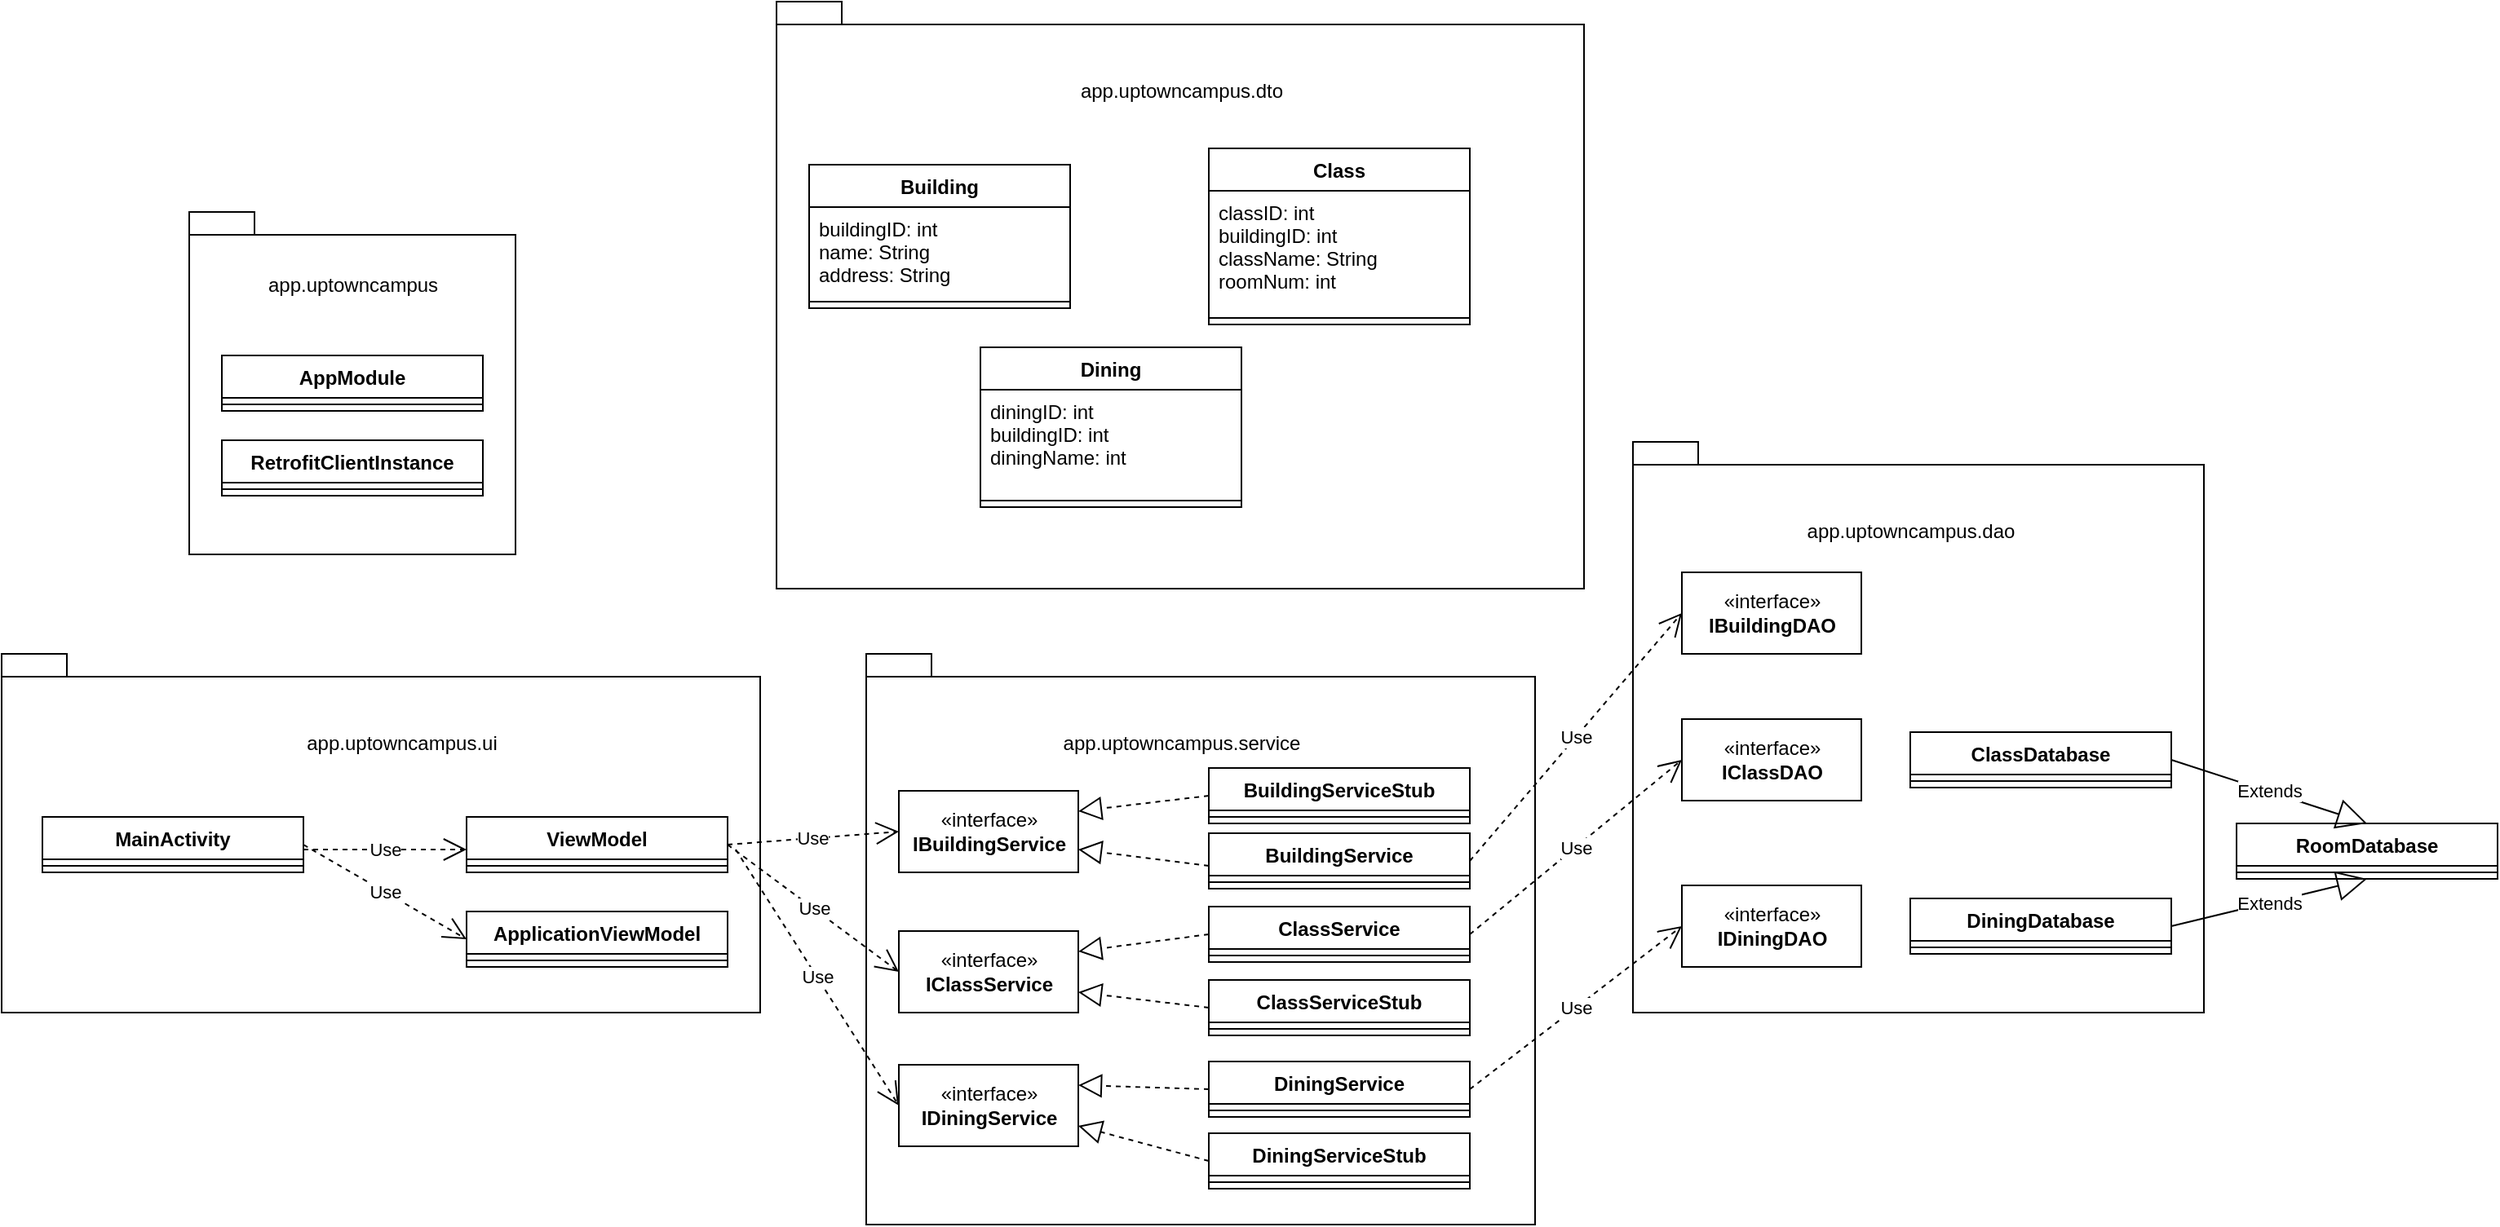 <mxfile version="20.4.0" type="github">
  <diagram id="C5RBs43oDa-KdzZeNtuy" name="Page-1">
    <mxGraphModel dx="1381" dy="795" grid="1" gridSize="10" guides="1" tooltips="1" connect="1" arrows="1" fold="1" page="1" pageScale="1" pageWidth="827" pageHeight="1169" math="0" shadow="0">
      <root>
        <mxCell id="WIyWlLk6GJQsqaUBKTNV-0" />
        <mxCell id="WIyWlLk6GJQsqaUBKTNV-1" parent="WIyWlLk6GJQsqaUBKTNV-0" />
        <mxCell id="jD5MXzvCS2VLBwQkLJYc-0" value="" style="shape=folder;fontStyle=1;spacingTop=2;tabWidth=40;tabHeight=14;tabPosition=left;html=1;" parent="WIyWlLk6GJQsqaUBKTNV-1" vertex="1">
          <mxGeometry x="155" y="159" width="200" height="210" as="geometry" />
        </mxCell>
        <mxCell id="jD5MXzvCS2VLBwQkLJYc-5" value="app.uptowncampus" style="text;html=1;align=center;verticalAlign=middle;resizable=0;points=[];autosize=1;strokeColor=none;fillColor=none;" parent="WIyWlLk6GJQsqaUBKTNV-1" vertex="1">
          <mxGeometry x="190" y="189" width="130" height="30" as="geometry" />
        </mxCell>
        <mxCell id="jD5MXzvCS2VLBwQkLJYc-6" value="" style="shape=folder;fontStyle=1;spacingTop=2;tabWidth=40;tabHeight=14;tabPosition=left;html=1;" parent="WIyWlLk6GJQsqaUBKTNV-1" vertex="1">
          <mxGeometry x="515" y="30" width="495" height="360" as="geometry" />
        </mxCell>
        <mxCell id="jD5MXzvCS2VLBwQkLJYc-7" value="app.uptowncampus.dto" style="text;html=1;align=center;verticalAlign=middle;resizable=0;points=[];autosize=1;strokeColor=none;fillColor=none;" parent="WIyWlLk6GJQsqaUBKTNV-1" vertex="1">
          <mxGeometry x="687.5" y="70" width="150" height="30" as="geometry" />
        </mxCell>
        <mxCell id="jD5MXzvCS2VLBwQkLJYc-12" value="AppModule" style="swimlane;fontStyle=1;align=center;verticalAlign=top;childLayout=stackLayout;horizontal=1;startSize=26;horizontalStack=0;resizeParent=1;resizeParentMax=0;resizeLast=0;collapsible=1;marginBottom=0;" parent="WIyWlLk6GJQsqaUBKTNV-1" vertex="1">
          <mxGeometry x="175" y="247" width="160" height="34" as="geometry" />
        </mxCell>
        <mxCell id="jD5MXzvCS2VLBwQkLJYc-14" value="" style="line;strokeWidth=1;fillColor=none;align=left;verticalAlign=middle;spacingTop=-1;spacingLeft=3;spacingRight=3;rotatable=0;labelPosition=right;points=[];portConstraint=eastwest;strokeColor=inherit;" parent="jD5MXzvCS2VLBwQkLJYc-12" vertex="1">
          <mxGeometry y="26" width="160" height="8" as="geometry" />
        </mxCell>
        <mxCell id="jD5MXzvCS2VLBwQkLJYc-16" value="RetrofitClientInstance" style="swimlane;fontStyle=1;align=center;verticalAlign=top;childLayout=stackLayout;horizontal=1;startSize=26;horizontalStack=0;resizeParent=1;resizeParentMax=0;resizeLast=0;collapsible=1;marginBottom=0;" parent="WIyWlLk6GJQsqaUBKTNV-1" vertex="1">
          <mxGeometry x="175" y="299" width="160" height="34" as="geometry" />
        </mxCell>
        <mxCell id="jD5MXzvCS2VLBwQkLJYc-17" value="" style="line;strokeWidth=1;fillColor=none;align=left;verticalAlign=middle;spacingTop=-1;spacingLeft=3;spacingRight=3;rotatable=0;labelPosition=right;points=[];portConstraint=eastwest;strokeColor=inherit;" parent="jD5MXzvCS2VLBwQkLJYc-16" vertex="1">
          <mxGeometry y="26" width="160" height="8" as="geometry" />
        </mxCell>
        <mxCell id="jD5MXzvCS2VLBwQkLJYc-18" value="Building" style="swimlane;fontStyle=1;align=center;verticalAlign=top;childLayout=stackLayout;horizontal=1;startSize=26;horizontalStack=0;resizeParent=1;resizeParentMax=0;resizeLast=0;collapsible=1;marginBottom=0;" parent="WIyWlLk6GJQsqaUBKTNV-1" vertex="1">
          <mxGeometry x="535" y="130" width="160" height="88" as="geometry" />
        </mxCell>
        <mxCell id="jD5MXzvCS2VLBwQkLJYc-19" value="buildingID: int&#xa;name: String&#xa;address: String" style="text;strokeColor=none;fillColor=none;align=left;verticalAlign=top;spacingLeft=4;spacingRight=4;overflow=hidden;rotatable=0;points=[[0,0.5],[1,0.5]];portConstraint=eastwest;" parent="jD5MXzvCS2VLBwQkLJYc-18" vertex="1">
          <mxGeometry y="26" width="160" height="54" as="geometry" />
        </mxCell>
        <mxCell id="jD5MXzvCS2VLBwQkLJYc-20" value="" style="line;strokeWidth=1;fillColor=none;align=left;verticalAlign=middle;spacingTop=-1;spacingLeft=3;spacingRight=3;rotatable=0;labelPosition=right;points=[];portConstraint=eastwest;strokeColor=inherit;" parent="jD5MXzvCS2VLBwQkLJYc-18" vertex="1">
          <mxGeometry y="80" width="160" height="8" as="geometry" />
        </mxCell>
        <mxCell id="jD5MXzvCS2VLBwQkLJYc-22" value="" style="shape=folder;fontStyle=1;spacingTop=2;tabWidth=40;tabHeight=14;tabPosition=left;html=1;" parent="WIyWlLk6GJQsqaUBKTNV-1" vertex="1">
          <mxGeometry x="40" y="430" width="465" height="220" as="geometry" />
        </mxCell>
        <mxCell id="jD5MXzvCS2VLBwQkLJYc-23" value="app.uptowncampus.ui" style="text;html=1;align=center;verticalAlign=middle;resizable=0;points=[];autosize=1;strokeColor=none;fillColor=none;" parent="WIyWlLk6GJQsqaUBKTNV-1" vertex="1">
          <mxGeometry x="215" y="470" width="140" height="30" as="geometry" />
        </mxCell>
        <mxCell id="jD5MXzvCS2VLBwQkLJYc-24" value="MainActivity" style="swimlane;fontStyle=1;align=center;verticalAlign=top;childLayout=stackLayout;horizontal=1;startSize=26;horizontalStack=0;resizeParent=1;resizeParentMax=0;resizeLast=0;collapsible=1;marginBottom=0;" parent="WIyWlLk6GJQsqaUBKTNV-1" vertex="1">
          <mxGeometry x="65" y="530" width="160" height="34" as="geometry" />
        </mxCell>
        <mxCell id="jD5MXzvCS2VLBwQkLJYc-26" value="" style="line;strokeWidth=1;fillColor=none;align=left;verticalAlign=middle;spacingTop=-1;spacingLeft=3;spacingRight=3;rotatable=0;labelPosition=right;points=[];portConstraint=eastwest;strokeColor=inherit;" parent="jD5MXzvCS2VLBwQkLJYc-24" vertex="1">
          <mxGeometry y="26" width="160" height="8" as="geometry" />
        </mxCell>
        <mxCell id="jD5MXzvCS2VLBwQkLJYc-28" value="ViewModel" style="swimlane;fontStyle=1;align=center;verticalAlign=top;childLayout=stackLayout;horizontal=1;startSize=26;horizontalStack=0;resizeParent=1;resizeParentMax=0;resizeLast=0;collapsible=1;marginBottom=0;" parent="WIyWlLk6GJQsqaUBKTNV-1" vertex="1">
          <mxGeometry x="325" y="530" width="160" height="34" as="geometry" />
        </mxCell>
        <mxCell id="jD5MXzvCS2VLBwQkLJYc-29" value="" style="line;strokeWidth=1;fillColor=none;align=left;verticalAlign=middle;spacingTop=-1;spacingLeft=3;spacingRight=3;rotatable=0;labelPosition=right;points=[];portConstraint=eastwest;strokeColor=inherit;" parent="jD5MXzvCS2VLBwQkLJYc-28" vertex="1">
          <mxGeometry y="26" width="160" height="8" as="geometry" />
        </mxCell>
        <mxCell id="jD5MXzvCS2VLBwQkLJYc-30" value="Use" style="endArrow=open;endSize=12;dashed=1;html=1;rounded=0;" parent="WIyWlLk6GJQsqaUBKTNV-1" edge="1">
          <mxGeometry width="160" relative="1" as="geometry">
            <mxPoint x="225" y="550" as="sourcePoint" />
            <mxPoint x="325" y="550" as="targetPoint" />
          </mxGeometry>
        </mxCell>
        <mxCell id="jD5MXzvCS2VLBwQkLJYc-31" value="" style="shape=folder;fontStyle=1;spacingTop=2;tabWidth=40;tabHeight=14;tabPosition=left;html=1;" parent="WIyWlLk6GJQsqaUBKTNV-1" vertex="1">
          <mxGeometry x="570" y="430" width="410" height="350" as="geometry" />
        </mxCell>
        <mxCell id="jD5MXzvCS2VLBwQkLJYc-32" value="app.uptowncampus.service" style="text;html=1;align=center;verticalAlign=middle;resizable=0;points=[];autosize=1;strokeColor=none;fillColor=none;" parent="WIyWlLk6GJQsqaUBKTNV-1" vertex="1">
          <mxGeometry x="677.5" y="470" width="170" height="30" as="geometry" />
        </mxCell>
        <mxCell id="jD5MXzvCS2VLBwQkLJYc-41" value="BuildingService" style="swimlane;fontStyle=1;align=center;verticalAlign=top;childLayout=stackLayout;horizontal=1;startSize=26;horizontalStack=0;resizeParent=1;resizeParentMax=0;resizeLast=0;collapsible=1;marginBottom=0;" parent="WIyWlLk6GJQsqaUBKTNV-1" vertex="1">
          <mxGeometry x="780" y="540" width="160" height="34" as="geometry" />
        </mxCell>
        <mxCell id="jD5MXzvCS2VLBwQkLJYc-42" value="" style="line;strokeWidth=1;fillColor=none;align=left;verticalAlign=middle;spacingTop=-1;spacingLeft=3;spacingRight=3;rotatable=0;labelPosition=right;points=[];portConstraint=eastwest;strokeColor=inherit;" parent="jD5MXzvCS2VLBwQkLJYc-41" vertex="1">
          <mxGeometry y="26" width="160" height="8" as="geometry" />
        </mxCell>
        <mxCell id="jD5MXzvCS2VLBwQkLJYc-43" value="" style="shape=folder;fontStyle=1;spacingTop=2;tabWidth=40;tabHeight=14;tabPosition=left;html=1;" parent="WIyWlLk6GJQsqaUBKTNV-1" vertex="1">
          <mxGeometry x="1040" y="300" width="350" height="350" as="geometry" />
        </mxCell>
        <mxCell id="jD5MXzvCS2VLBwQkLJYc-44" value="app.uptowncampus.dao" style="text;html=1;align=center;verticalAlign=middle;resizable=0;points=[];autosize=1;strokeColor=none;fillColor=none;" parent="WIyWlLk6GJQsqaUBKTNV-1" vertex="1">
          <mxGeometry x="1135" y="340" width="150" height="30" as="geometry" />
        </mxCell>
        <mxCell id="jD5MXzvCS2VLBwQkLJYc-54" value="RoomDatabase" style="swimlane;fontStyle=1;align=center;verticalAlign=top;childLayout=stackLayout;horizontal=1;startSize=26;horizontalStack=0;resizeParent=1;resizeParentMax=0;resizeLast=0;collapsible=1;marginBottom=0;" parent="WIyWlLk6GJQsqaUBKTNV-1" vertex="1">
          <mxGeometry x="1410" y="534" width="160" height="34" as="geometry" />
        </mxCell>
        <mxCell id="jD5MXzvCS2VLBwQkLJYc-56" value="" style="line;strokeWidth=1;fillColor=none;align=left;verticalAlign=middle;spacingTop=-1;spacingLeft=3;spacingRight=3;rotatable=0;labelPosition=right;points=[];portConstraint=eastwest;strokeColor=inherit;" parent="jD5MXzvCS2VLBwQkLJYc-54" vertex="1">
          <mxGeometry y="26" width="160" height="8" as="geometry" />
        </mxCell>
        <mxCell id="bz1a1kydsxN4ZU9HUk3L-0" value="ApplicationViewModel" style="swimlane;fontStyle=1;align=center;verticalAlign=top;childLayout=stackLayout;horizontal=1;startSize=26;horizontalStack=0;resizeParent=1;resizeParentMax=0;resizeLast=0;collapsible=1;marginBottom=0;" vertex="1" parent="WIyWlLk6GJQsqaUBKTNV-1">
          <mxGeometry x="325" y="588" width="160" height="34" as="geometry" />
        </mxCell>
        <mxCell id="bz1a1kydsxN4ZU9HUk3L-1" value="" style="line;strokeWidth=1;fillColor=none;align=left;verticalAlign=middle;spacingTop=-1;spacingLeft=3;spacingRight=3;rotatable=0;labelPosition=right;points=[];portConstraint=eastwest;strokeColor=inherit;" vertex="1" parent="bz1a1kydsxN4ZU9HUk3L-0">
          <mxGeometry y="26" width="160" height="8" as="geometry" />
        </mxCell>
        <mxCell id="bz1a1kydsxN4ZU9HUk3L-2" value="Use" style="endArrow=open;endSize=12;dashed=1;html=1;rounded=0;exitX=1;exitY=0.5;exitDx=0;exitDy=0;entryX=0;entryY=0.5;entryDx=0;entryDy=0;" edge="1" parent="WIyWlLk6GJQsqaUBKTNV-1" source="jD5MXzvCS2VLBwQkLJYc-24" target="bz1a1kydsxN4ZU9HUk3L-0">
          <mxGeometry width="160" relative="1" as="geometry">
            <mxPoint x="230" y="510" as="sourcePoint" />
            <mxPoint x="390" y="510" as="targetPoint" />
          </mxGeometry>
        </mxCell>
        <mxCell id="bz1a1kydsxN4ZU9HUk3L-3" value="Class" style="swimlane;fontStyle=1;align=center;verticalAlign=top;childLayout=stackLayout;horizontal=1;startSize=26;horizontalStack=0;resizeParent=1;resizeParentMax=0;resizeLast=0;collapsible=1;marginBottom=0;" vertex="1" parent="WIyWlLk6GJQsqaUBKTNV-1">
          <mxGeometry x="780" y="120" width="160" height="108" as="geometry" />
        </mxCell>
        <mxCell id="bz1a1kydsxN4ZU9HUk3L-4" value="classID: int&#xa;buildingID: int&#xa;className: String&#xa;roomNum: int" style="text;strokeColor=none;fillColor=none;align=left;verticalAlign=top;spacingLeft=4;spacingRight=4;overflow=hidden;rotatable=0;points=[[0,0.5],[1,0.5]];portConstraint=eastwest;" vertex="1" parent="bz1a1kydsxN4ZU9HUk3L-3">
          <mxGeometry y="26" width="160" height="74" as="geometry" />
        </mxCell>
        <mxCell id="bz1a1kydsxN4ZU9HUk3L-5" value="" style="line;strokeWidth=1;fillColor=none;align=left;verticalAlign=middle;spacingTop=-1;spacingLeft=3;spacingRight=3;rotatable=0;labelPosition=right;points=[];portConstraint=eastwest;strokeColor=inherit;" vertex="1" parent="bz1a1kydsxN4ZU9HUk3L-3">
          <mxGeometry y="100" width="160" height="8" as="geometry" />
        </mxCell>
        <mxCell id="bz1a1kydsxN4ZU9HUk3L-6" value="Dining" style="swimlane;fontStyle=1;align=center;verticalAlign=top;childLayout=stackLayout;horizontal=1;startSize=26;horizontalStack=0;resizeParent=1;resizeParentMax=0;resizeLast=0;collapsible=1;marginBottom=0;" vertex="1" parent="WIyWlLk6GJQsqaUBKTNV-1">
          <mxGeometry x="640" y="242" width="160" height="98" as="geometry" />
        </mxCell>
        <mxCell id="bz1a1kydsxN4ZU9HUk3L-7" value="diningID: int&#xa;buildingID: int&#xa;diningName: int" style="text;strokeColor=none;fillColor=none;align=left;verticalAlign=top;spacingLeft=4;spacingRight=4;overflow=hidden;rotatable=0;points=[[0,0.5],[1,0.5]];portConstraint=eastwest;" vertex="1" parent="bz1a1kydsxN4ZU9HUk3L-6">
          <mxGeometry y="26" width="160" height="64" as="geometry" />
        </mxCell>
        <mxCell id="bz1a1kydsxN4ZU9HUk3L-8" value="" style="line;strokeWidth=1;fillColor=none;align=left;verticalAlign=middle;spacingTop=-1;spacingLeft=3;spacingRight=3;rotatable=0;labelPosition=right;points=[];portConstraint=eastwest;strokeColor=inherit;" vertex="1" parent="bz1a1kydsxN4ZU9HUk3L-6">
          <mxGeometry y="90" width="160" height="8" as="geometry" />
        </mxCell>
        <mxCell id="bz1a1kydsxN4ZU9HUk3L-10" value="ClassService" style="swimlane;fontStyle=1;align=center;verticalAlign=top;childLayout=stackLayout;horizontal=1;startSize=26;horizontalStack=0;resizeParent=1;resizeParentMax=0;resizeLast=0;collapsible=1;marginBottom=0;" vertex="1" parent="WIyWlLk6GJQsqaUBKTNV-1">
          <mxGeometry x="780" y="585" width="160" height="34" as="geometry" />
        </mxCell>
        <mxCell id="bz1a1kydsxN4ZU9HUk3L-11" value="" style="line;strokeWidth=1;fillColor=none;align=left;verticalAlign=middle;spacingTop=-1;spacingLeft=3;spacingRight=3;rotatable=0;labelPosition=right;points=[];portConstraint=eastwest;strokeColor=inherit;" vertex="1" parent="bz1a1kydsxN4ZU9HUk3L-10">
          <mxGeometry y="26" width="160" height="8" as="geometry" />
        </mxCell>
        <mxCell id="bz1a1kydsxN4ZU9HUk3L-12" value="DiningService" style="swimlane;fontStyle=1;align=center;verticalAlign=top;childLayout=stackLayout;horizontal=1;startSize=26;horizontalStack=0;resizeParent=1;resizeParentMax=0;resizeLast=0;collapsible=1;marginBottom=0;" vertex="1" parent="WIyWlLk6GJQsqaUBKTNV-1">
          <mxGeometry x="780" y="680" width="160" height="34" as="geometry" />
        </mxCell>
        <mxCell id="bz1a1kydsxN4ZU9HUk3L-13" value="" style="line;strokeWidth=1;fillColor=none;align=left;verticalAlign=middle;spacingTop=-1;spacingLeft=3;spacingRight=3;rotatable=0;labelPosition=right;points=[];portConstraint=eastwest;strokeColor=inherit;" vertex="1" parent="bz1a1kydsxN4ZU9HUk3L-12">
          <mxGeometry y="26" width="160" height="8" as="geometry" />
        </mxCell>
        <mxCell id="bz1a1kydsxN4ZU9HUk3L-14" value="ClassServiceStub" style="swimlane;fontStyle=1;align=center;verticalAlign=top;childLayout=stackLayout;horizontal=1;startSize=26;horizontalStack=0;resizeParent=1;resizeParentMax=0;resizeLast=0;collapsible=1;marginBottom=0;" vertex="1" parent="WIyWlLk6GJQsqaUBKTNV-1">
          <mxGeometry x="780" y="630" width="160" height="34" as="geometry" />
        </mxCell>
        <mxCell id="bz1a1kydsxN4ZU9HUk3L-15" value="" style="line;strokeWidth=1;fillColor=none;align=left;verticalAlign=middle;spacingTop=-1;spacingLeft=3;spacingRight=3;rotatable=0;labelPosition=right;points=[];portConstraint=eastwest;strokeColor=inherit;" vertex="1" parent="bz1a1kydsxN4ZU9HUk3L-14">
          <mxGeometry y="26" width="160" height="8" as="geometry" />
        </mxCell>
        <mxCell id="bz1a1kydsxN4ZU9HUk3L-16" value="DiningServiceStub" style="swimlane;fontStyle=1;align=center;verticalAlign=top;childLayout=stackLayout;horizontal=1;startSize=26;horizontalStack=0;resizeParent=1;resizeParentMax=0;resizeLast=0;collapsible=1;marginBottom=0;" vertex="1" parent="WIyWlLk6GJQsqaUBKTNV-1">
          <mxGeometry x="780" y="724" width="160" height="34" as="geometry" />
        </mxCell>
        <mxCell id="bz1a1kydsxN4ZU9HUk3L-17" value="" style="line;strokeWidth=1;fillColor=none;align=left;verticalAlign=middle;spacingTop=-1;spacingLeft=3;spacingRight=3;rotatable=0;labelPosition=right;points=[];portConstraint=eastwest;strokeColor=inherit;" vertex="1" parent="bz1a1kydsxN4ZU9HUk3L-16">
          <mxGeometry y="26" width="160" height="8" as="geometry" />
        </mxCell>
        <mxCell id="bz1a1kydsxN4ZU9HUk3L-19" value="«interface»&lt;br&gt;&lt;b&gt;IBuildingService&lt;/b&gt;" style="html=1;" vertex="1" parent="WIyWlLk6GJQsqaUBKTNV-1">
          <mxGeometry x="590" y="514" width="110" height="50" as="geometry" />
        </mxCell>
        <mxCell id="bz1a1kydsxN4ZU9HUk3L-20" value="«interface»&lt;br&gt;&lt;b&gt;IClassService&lt;/b&gt;" style="html=1;" vertex="1" parent="WIyWlLk6GJQsqaUBKTNV-1">
          <mxGeometry x="590" y="600" width="110" height="50" as="geometry" />
        </mxCell>
        <mxCell id="bz1a1kydsxN4ZU9HUk3L-21" value="«interface»&lt;br&gt;&lt;b&gt;IDiningService&lt;/b&gt;" style="html=1;" vertex="1" parent="WIyWlLk6GJQsqaUBKTNV-1">
          <mxGeometry x="590" y="682" width="110" height="50" as="geometry" />
        </mxCell>
        <mxCell id="jD5MXzvCS2VLBwQkLJYc-37" value="BuildingServiceStub" style="swimlane;fontStyle=1;align=center;verticalAlign=top;childLayout=stackLayout;horizontal=1;startSize=26;horizontalStack=0;resizeParent=1;resizeParentMax=0;resizeLast=0;collapsible=1;marginBottom=0;" parent="WIyWlLk6GJQsqaUBKTNV-1" vertex="1">
          <mxGeometry x="780" y="500" width="160" height="34" as="geometry" />
        </mxCell>
        <mxCell id="jD5MXzvCS2VLBwQkLJYc-38" value="" style="line;strokeWidth=1;fillColor=none;align=left;verticalAlign=middle;spacingTop=-1;spacingLeft=3;spacingRight=3;rotatable=0;labelPosition=right;points=[];portConstraint=eastwest;strokeColor=inherit;" parent="jD5MXzvCS2VLBwQkLJYc-37" vertex="1">
          <mxGeometry y="26" width="160" height="8" as="geometry" />
        </mxCell>
        <mxCell id="bz1a1kydsxN4ZU9HUk3L-31" value="" style="endArrow=block;dashed=1;endFill=0;endSize=12;html=1;rounded=0;exitX=0;exitY=0.5;exitDx=0;exitDy=0;entryX=1;entryY=0.25;entryDx=0;entryDy=0;" edge="1" parent="WIyWlLk6GJQsqaUBKTNV-1" source="jD5MXzvCS2VLBwQkLJYc-37" target="bz1a1kydsxN4ZU9HUk3L-19">
          <mxGeometry width="160" relative="1" as="geometry">
            <mxPoint x="730" y="540" as="sourcePoint" />
            <mxPoint x="890" y="540" as="targetPoint" />
          </mxGeometry>
        </mxCell>
        <mxCell id="bz1a1kydsxN4ZU9HUk3L-33" value="" style="endArrow=block;dashed=1;endFill=0;endSize=12;html=1;rounded=0;exitX=0;exitY=0.588;exitDx=0;exitDy=0;entryX=1;entryY=0.72;entryDx=0;entryDy=0;exitPerimeter=0;entryPerimeter=0;" edge="1" parent="WIyWlLk6GJQsqaUBKTNV-1" source="jD5MXzvCS2VLBwQkLJYc-41" target="bz1a1kydsxN4ZU9HUk3L-19">
          <mxGeometry width="160" relative="1" as="geometry">
            <mxPoint x="790" y="527" as="sourcePoint" />
            <mxPoint x="710" y="549" as="targetPoint" />
          </mxGeometry>
        </mxCell>
        <mxCell id="bz1a1kydsxN4ZU9HUk3L-34" value="" style="endArrow=block;dashed=1;endFill=0;endSize=12;html=1;rounded=0;exitX=0;exitY=0.5;exitDx=0;exitDy=0;entryX=1;entryY=0.25;entryDx=0;entryDy=0;" edge="1" parent="WIyWlLk6GJQsqaUBKTNV-1" source="bz1a1kydsxN4ZU9HUk3L-10" target="bz1a1kydsxN4ZU9HUk3L-20">
          <mxGeometry width="160" relative="1" as="geometry">
            <mxPoint x="800" y="537" as="sourcePoint" />
            <mxPoint x="720" y="559" as="targetPoint" />
          </mxGeometry>
        </mxCell>
        <mxCell id="bz1a1kydsxN4ZU9HUk3L-35" value="" style="endArrow=block;dashed=1;endFill=0;endSize=12;html=1;rounded=0;exitX=0;exitY=0.5;exitDx=0;exitDy=0;entryX=1;entryY=0.75;entryDx=0;entryDy=0;" edge="1" parent="WIyWlLk6GJQsqaUBKTNV-1" source="bz1a1kydsxN4ZU9HUk3L-14" target="bz1a1kydsxN4ZU9HUk3L-20">
          <mxGeometry width="160" relative="1" as="geometry">
            <mxPoint x="810" y="547" as="sourcePoint" />
            <mxPoint x="730" y="569" as="targetPoint" />
          </mxGeometry>
        </mxCell>
        <mxCell id="bz1a1kydsxN4ZU9HUk3L-36" value="" style="endArrow=block;dashed=1;endFill=0;endSize=12;html=1;rounded=0;exitX=0;exitY=0.5;exitDx=0;exitDy=0;entryX=1;entryY=0.25;entryDx=0;entryDy=0;" edge="1" parent="WIyWlLk6GJQsqaUBKTNV-1" source="bz1a1kydsxN4ZU9HUk3L-12" target="bz1a1kydsxN4ZU9HUk3L-21">
          <mxGeometry width="160" relative="1" as="geometry">
            <mxPoint x="820" y="557" as="sourcePoint" />
            <mxPoint x="740" y="579" as="targetPoint" />
          </mxGeometry>
        </mxCell>
        <mxCell id="bz1a1kydsxN4ZU9HUk3L-37" value="" style="endArrow=block;dashed=1;endFill=0;endSize=12;html=1;rounded=0;exitX=0;exitY=0.5;exitDx=0;exitDy=0;entryX=1;entryY=0.75;entryDx=0;entryDy=0;" edge="1" parent="WIyWlLk6GJQsqaUBKTNV-1" source="bz1a1kydsxN4ZU9HUk3L-16" target="bz1a1kydsxN4ZU9HUk3L-21">
          <mxGeometry width="160" relative="1" as="geometry">
            <mxPoint x="830" y="567" as="sourcePoint" />
            <mxPoint x="750" y="589" as="targetPoint" />
          </mxGeometry>
        </mxCell>
        <mxCell id="bz1a1kydsxN4ZU9HUk3L-38" value="Use" style="endArrow=open;endSize=12;dashed=1;html=1;rounded=0;exitX=1;exitY=0.5;exitDx=0;exitDy=0;entryX=0;entryY=0.5;entryDx=0;entryDy=0;" edge="1" parent="WIyWlLk6GJQsqaUBKTNV-1" source="jD5MXzvCS2VLBwQkLJYc-28" target="bz1a1kydsxN4ZU9HUk3L-19">
          <mxGeometry width="160" relative="1" as="geometry">
            <mxPoint x="480" y="550" as="sourcePoint" />
            <mxPoint x="640" y="550" as="targetPoint" />
          </mxGeometry>
        </mxCell>
        <mxCell id="bz1a1kydsxN4ZU9HUk3L-39" value="Use" style="endArrow=open;endSize=12;dashed=1;html=1;rounded=0;exitX=1;exitY=0.5;exitDx=0;exitDy=0;entryX=0;entryY=0.5;entryDx=0;entryDy=0;" edge="1" parent="WIyWlLk6GJQsqaUBKTNV-1" source="jD5MXzvCS2VLBwQkLJYc-28" target="bz1a1kydsxN4ZU9HUk3L-20">
          <mxGeometry width="160" relative="1" as="geometry">
            <mxPoint x="495" y="557" as="sourcePoint" />
            <mxPoint x="600" y="549" as="targetPoint" />
          </mxGeometry>
        </mxCell>
        <mxCell id="bz1a1kydsxN4ZU9HUk3L-40" value="Use" style="endArrow=open;endSize=12;dashed=1;html=1;rounded=0;entryX=0;entryY=0.5;entryDx=0;entryDy=0;" edge="1" parent="WIyWlLk6GJQsqaUBKTNV-1" target="bz1a1kydsxN4ZU9HUk3L-21">
          <mxGeometry width="160" relative="1" as="geometry">
            <mxPoint x="490" y="550" as="sourcePoint" />
            <mxPoint x="610" y="559" as="targetPoint" />
          </mxGeometry>
        </mxCell>
        <mxCell id="bz1a1kydsxN4ZU9HUk3L-41" value="«interface»&lt;br&gt;&lt;b&gt;IBuildingDAO&lt;br&gt;&lt;/b&gt;" style="html=1;" vertex="1" parent="WIyWlLk6GJQsqaUBKTNV-1">
          <mxGeometry x="1070" y="380" width="110" height="50" as="geometry" />
        </mxCell>
        <mxCell id="bz1a1kydsxN4ZU9HUk3L-42" style="edgeStyle=orthogonalEdgeStyle;rounded=0;orthogonalLoop=1;jettySize=auto;html=1;exitX=0.5;exitY=1;exitDx=0;exitDy=0;exitPerimeter=0;" edge="1" parent="WIyWlLk6GJQsqaUBKTNV-1" source="jD5MXzvCS2VLBwQkLJYc-0" target="jD5MXzvCS2VLBwQkLJYc-0">
          <mxGeometry relative="1" as="geometry" />
        </mxCell>
        <mxCell id="bz1a1kydsxN4ZU9HUk3L-44" value="«interface»&lt;br&gt;&lt;b&gt;IClassDAO&lt;br&gt;&lt;/b&gt;" style="html=1;" vertex="1" parent="WIyWlLk6GJQsqaUBKTNV-1">
          <mxGeometry x="1070" y="470" width="110" height="50" as="geometry" />
        </mxCell>
        <mxCell id="bz1a1kydsxN4ZU9HUk3L-45" value="«interface»&lt;br&gt;&lt;b&gt;IDiningDAO&lt;br&gt;&lt;/b&gt;" style="html=1;" vertex="1" parent="WIyWlLk6GJQsqaUBKTNV-1">
          <mxGeometry x="1070" y="572" width="110" height="50" as="geometry" />
        </mxCell>
        <mxCell id="bz1a1kydsxN4ZU9HUk3L-46" value="ClassDatabase" style="swimlane;fontStyle=1;align=center;verticalAlign=top;childLayout=stackLayout;horizontal=1;startSize=26;horizontalStack=0;resizeParent=1;resizeParentMax=0;resizeLast=0;collapsible=1;marginBottom=0;" vertex="1" parent="WIyWlLk6GJQsqaUBKTNV-1">
          <mxGeometry x="1210" y="478" width="160" height="34" as="geometry" />
        </mxCell>
        <mxCell id="bz1a1kydsxN4ZU9HUk3L-48" value="" style="line;strokeWidth=1;fillColor=none;align=left;verticalAlign=middle;spacingTop=-1;spacingLeft=3;spacingRight=3;rotatable=0;labelPosition=right;points=[];portConstraint=eastwest;strokeColor=inherit;" vertex="1" parent="bz1a1kydsxN4ZU9HUk3L-46">
          <mxGeometry y="26" width="160" height="8" as="geometry" />
        </mxCell>
        <mxCell id="bz1a1kydsxN4ZU9HUk3L-50" value="Extends" style="endArrow=block;endSize=16;endFill=0;html=1;rounded=0;exitX=1;exitY=0.5;exitDx=0;exitDy=0;entryX=0.5;entryY=0;entryDx=0;entryDy=0;" edge="1" parent="WIyWlLk6GJQsqaUBKTNV-1" source="bz1a1kydsxN4ZU9HUk3L-46" target="jD5MXzvCS2VLBwQkLJYc-54">
          <mxGeometry width="160" relative="1" as="geometry">
            <mxPoint x="1480" y="640" as="sourcePoint" />
            <mxPoint x="1640" y="640" as="targetPoint" />
          </mxGeometry>
        </mxCell>
        <mxCell id="bz1a1kydsxN4ZU9HUk3L-51" value="Use" style="endArrow=open;endSize=12;dashed=1;html=1;rounded=0;exitX=1;exitY=0.5;exitDx=0;exitDy=0;entryX=0;entryY=0.5;entryDx=0;entryDy=0;" edge="1" parent="WIyWlLk6GJQsqaUBKTNV-1" source="jD5MXzvCS2VLBwQkLJYc-41" target="bz1a1kydsxN4ZU9HUk3L-41">
          <mxGeometry width="160" relative="1" as="geometry">
            <mxPoint x="1050" y="710" as="sourcePoint" />
            <mxPoint x="1210" y="710" as="targetPoint" />
          </mxGeometry>
        </mxCell>
        <mxCell id="bz1a1kydsxN4ZU9HUk3L-52" value="Use" style="endArrow=open;endSize=12;dashed=1;html=1;rounded=0;exitX=1;exitY=0.5;exitDx=0;exitDy=0;entryX=0;entryY=0.5;entryDx=0;entryDy=0;" edge="1" parent="WIyWlLk6GJQsqaUBKTNV-1" source="bz1a1kydsxN4ZU9HUk3L-10" target="bz1a1kydsxN4ZU9HUk3L-44">
          <mxGeometry width="160" relative="1" as="geometry">
            <mxPoint x="950" y="567" as="sourcePoint" />
            <mxPoint x="1080" y="415" as="targetPoint" />
          </mxGeometry>
        </mxCell>
        <mxCell id="bz1a1kydsxN4ZU9HUk3L-53" value="Use" style="endArrow=open;endSize=12;dashed=1;html=1;rounded=0;exitX=1;exitY=0.5;exitDx=0;exitDy=0;entryX=0;entryY=0.5;entryDx=0;entryDy=0;" edge="1" parent="WIyWlLk6GJQsqaUBKTNV-1" source="bz1a1kydsxN4ZU9HUk3L-12" target="bz1a1kydsxN4ZU9HUk3L-45">
          <mxGeometry width="160" relative="1" as="geometry">
            <mxPoint x="960" y="577" as="sourcePoint" />
            <mxPoint x="1090" y="425" as="targetPoint" />
          </mxGeometry>
        </mxCell>
        <mxCell id="bz1a1kydsxN4ZU9HUk3L-54" value="DiningDatabase" style="swimlane;fontStyle=1;align=center;verticalAlign=top;childLayout=stackLayout;horizontal=1;startSize=26;horizontalStack=0;resizeParent=1;resizeParentMax=0;resizeLast=0;collapsible=1;marginBottom=0;" vertex="1" parent="WIyWlLk6GJQsqaUBKTNV-1">
          <mxGeometry x="1210" y="580" width="160" height="34" as="geometry" />
        </mxCell>
        <mxCell id="bz1a1kydsxN4ZU9HUk3L-55" value="" style="line;strokeWidth=1;fillColor=none;align=left;verticalAlign=middle;spacingTop=-1;spacingLeft=3;spacingRight=3;rotatable=0;labelPosition=right;points=[];portConstraint=eastwest;strokeColor=inherit;" vertex="1" parent="bz1a1kydsxN4ZU9HUk3L-54">
          <mxGeometry y="26" width="160" height="8" as="geometry" />
        </mxCell>
        <mxCell id="bz1a1kydsxN4ZU9HUk3L-56" value="Extends" style="endArrow=block;endSize=16;endFill=0;html=1;rounded=0;exitX=1;exitY=0.5;exitDx=0;exitDy=0;entryX=0.5;entryY=1;entryDx=0;entryDy=0;" edge="1" parent="WIyWlLk6GJQsqaUBKTNV-1" source="bz1a1kydsxN4ZU9HUk3L-54" target="jD5MXzvCS2VLBwQkLJYc-54">
          <mxGeometry width="160" relative="1" as="geometry">
            <mxPoint x="1460" y="660" as="sourcePoint" />
            <mxPoint x="1620" y="660" as="targetPoint" />
          </mxGeometry>
        </mxCell>
      </root>
    </mxGraphModel>
  </diagram>
</mxfile>

